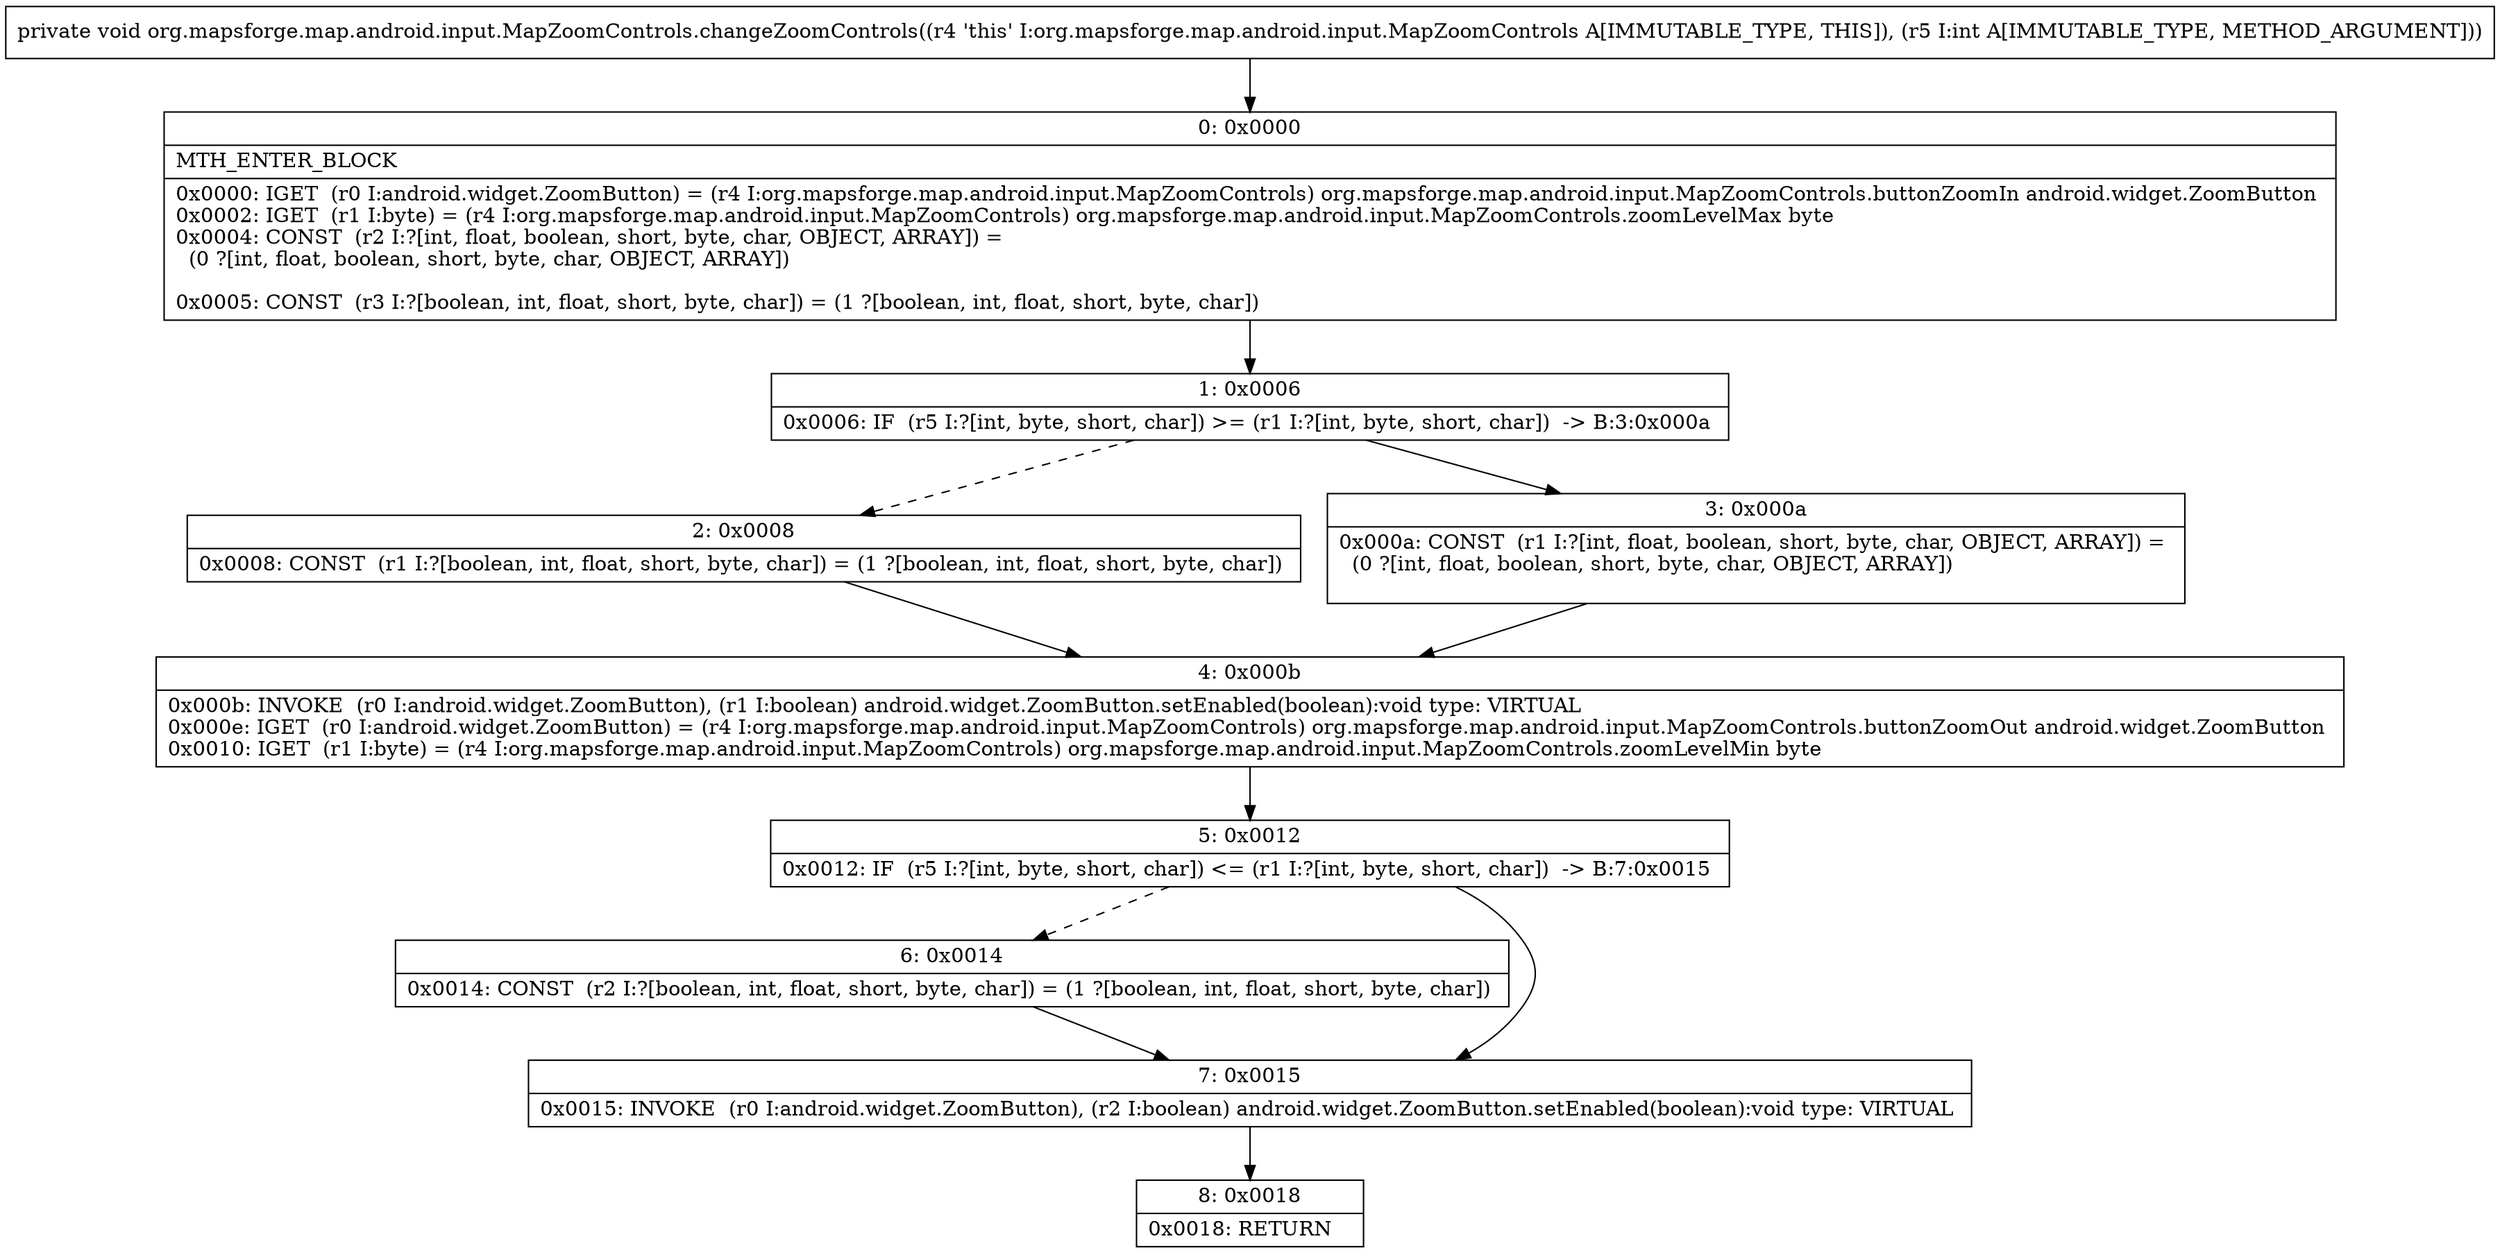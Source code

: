 digraph "CFG fororg.mapsforge.map.android.input.MapZoomControls.changeZoomControls(I)V" {
Node_0 [shape=record,label="{0\:\ 0x0000|MTH_ENTER_BLOCK\l|0x0000: IGET  (r0 I:android.widget.ZoomButton) = (r4 I:org.mapsforge.map.android.input.MapZoomControls) org.mapsforge.map.android.input.MapZoomControls.buttonZoomIn android.widget.ZoomButton \l0x0002: IGET  (r1 I:byte) = (r4 I:org.mapsforge.map.android.input.MapZoomControls) org.mapsforge.map.android.input.MapZoomControls.zoomLevelMax byte \l0x0004: CONST  (r2 I:?[int, float, boolean, short, byte, char, OBJECT, ARRAY]) = \l  (0 ?[int, float, boolean, short, byte, char, OBJECT, ARRAY])\l \l0x0005: CONST  (r3 I:?[boolean, int, float, short, byte, char]) = (1 ?[boolean, int, float, short, byte, char]) \l}"];
Node_1 [shape=record,label="{1\:\ 0x0006|0x0006: IF  (r5 I:?[int, byte, short, char]) \>= (r1 I:?[int, byte, short, char])  \-\> B:3:0x000a \l}"];
Node_2 [shape=record,label="{2\:\ 0x0008|0x0008: CONST  (r1 I:?[boolean, int, float, short, byte, char]) = (1 ?[boolean, int, float, short, byte, char]) \l}"];
Node_3 [shape=record,label="{3\:\ 0x000a|0x000a: CONST  (r1 I:?[int, float, boolean, short, byte, char, OBJECT, ARRAY]) = \l  (0 ?[int, float, boolean, short, byte, char, OBJECT, ARRAY])\l \l}"];
Node_4 [shape=record,label="{4\:\ 0x000b|0x000b: INVOKE  (r0 I:android.widget.ZoomButton), (r1 I:boolean) android.widget.ZoomButton.setEnabled(boolean):void type: VIRTUAL \l0x000e: IGET  (r0 I:android.widget.ZoomButton) = (r4 I:org.mapsforge.map.android.input.MapZoomControls) org.mapsforge.map.android.input.MapZoomControls.buttonZoomOut android.widget.ZoomButton \l0x0010: IGET  (r1 I:byte) = (r4 I:org.mapsforge.map.android.input.MapZoomControls) org.mapsforge.map.android.input.MapZoomControls.zoomLevelMin byte \l}"];
Node_5 [shape=record,label="{5\:\ 0x0012|0x0012: IF  (r5 I:?[int, byte, short, char]) \<= (r1 I:?[int, byte, short, char])  \-\> B:7:0x0015 \l}"];
Node_6 [shape=record,label="{6\:\ 0x0014|0x0014: CONST  (r2 I:?[boolean, int, float, short, byte, char]) = (1 ?[boolean, int, float, short, byte, char]) \l}"];
Node_7 [shape=record,label="{7\:\ 0x0015|0x0015: INVOKE  (r0 I:android.widget.ZoomButton), (r2 I:boolean) android.widget.ZoomButton.setEnabled(boolean):void type: VIRTUAL \l}"];
Node_8 [shape=record,label="{8\:\ 0x0018|0x0018: RETURN   \l}"];
MethodNode[shape=record,label="{private void org.mapsforge.map.android.input.MapZoomControls.changeZoomControls((r4 'this' I:org.mapsforge.map.android.input.MapZoomControls A[IMMUTABLE_TYPE, THIS]), (r5 I:int A[IMMUTABLE_TYPE, METHOD_ARGUMENT])) }"];
MethodNode -> Node_0;
Node_0 -> Node_1;
Node_1 -> Node_2[style=dashed];
Node_1 -> Node_3;
Node_2 -> Node_4;
Node_3 -> Node_4;
Node_4 -> Node_5;
Node_5 -> Node_6[style=dashed];
Node_5 -> Node_7;
Node_6 -> Node_7;
Node_7 -> Node_8;
}

